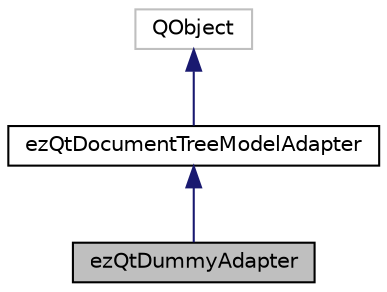 digraph "ezQtDummyAdapter"
{
 // LATEX_PDF_SIZE
  edge [fontname="Helvetica",fontsize="10",labelfontname="Helvetica",labelfontsize="10"];
  node [fontname="Helvetica",fontsize="10",shape=record];
  Node1 [label="ezQtDummyAdapter",height=0.2,width=0.4,color="black", fillcolor="grey75", style="filled", fontcolor="black",tooltip="Convenience class that returns the typename as Qt::DisplayRole. Use this for testing or for the docum..."];
  Node2 -> Node1 [dir="back",color="midnightblue",fontsize="10",style="solid",fontname="Helvetica"];
  Node2 [label="ezQtDocumentTreeModelAdapter",height=0.2,width=0.4,color="black", fillcolor="white", style="filled",URL="$d1/d0d/classez_qt_document_tree_model_adapter.htm",tooltip="Adapter that defines data for specific type in the ezQtDocumentTreeModel."];
  Node3 -> Node2 [dir="back",color="midnightblue",fontsize="10",style="solid",fontname="Helvetica"];
  Node3 [label="QObject",height=0.2,width=0.4,color="grey75", fillcolor="white", style="filled",tooltip=" "];
}
